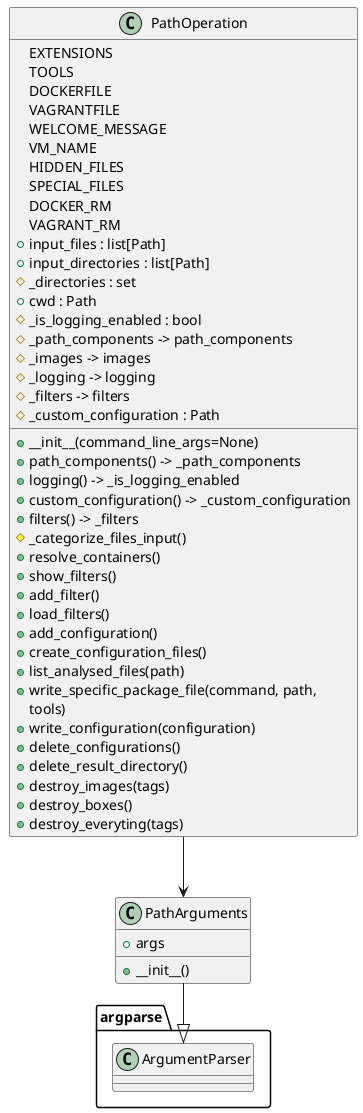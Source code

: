 @startuml

class PathArguments {
+args
+__init__()
}
PathArguments --|> argparse.ArgumentParser

class PathOperation {
EXTENSIONS
TOOLS
DOCKERFILE
VAGRANTFILE
WELCOME_MESSAGE
VM_NAME
HIDDEN_FILES
SPECIAL_FILES
DOCKER_RM
VAGRANT_RM
+input_files : list[Path]
+input_directories : list[Path]
#_directories : set
+cwd : Path
#_is_logging_enabled : bool
#_path_components -> path_components
#_images -> images
#_logging -> logging
#_filters -> filters
#_custom_configuration : Path

+__init__(command_line_args=None)
+path_components() -> _path_components
+logging() -> _is_logging_enabled
+custom_configuration() -> _custom_configuration
+filters() -> _filters
#_categorize_files_input()
+resolve_containers()
+show_filters()
+add_filter()
+load_filters()
+add_configuration()
+create_configuration_files()
+list_analysed_files(path)
+write_specific_package_file(command, path,
tools)
+write_configuration(configuration)
+delete_configurations()
+delete_result_directory()
+destroy_images(tags)
+destroy_boxes()
+destroy_everyting(tags)
}

PathOperation --> PathArguments

' End of path operation package
newpage

interface AbstractProfile {
+{abstract}create_profile()
+{abstract}parse_profile()
}


class SimpleSeccompProfile {
+^create_profile()
+^parse_profile()
}

class CustomizedSeccompProfile {
+^create_profile()
+^parse_profile()
}

class SimpleApparmorProfile {
+^create_profile()
+^parse_profile()
}

class CustomizedApparmorProfile {
+^create_profile()
+^parse_profile()
}

SimpleSeccompProfile ..|> AbstractProfile
CustomizedSeccompProfile ..|> AbstractProfile
SimpleApparmorProfile ..|> AbstractProfile
CustomizedApparmorProfile ..|> AbstractProfile

newpage

abstract class AbstractDockerImageFactory {
APK
APTGET
DNF
YUM
BREW
COMPOSER
GEM
GRADLE
NPM
PIP
STACK
#_image
#_package_manager
+{abstract}__init__(cls_object)
+image() -> _image
+package_manager() -> _package_manager
#_set_package_manager()
+{abstract}create_image(image, allowed_os, version)
+{abstract}create_seccomp_profile()
+{abstract}create_mac_profile()
+{abstract}unix_setup()
}

class ApparmorDockerImageFactory {
SECCOMP
MAC
+^create_image(operation_system,
allowed_os, version=None)
+^create_seccomp_profile()
+^create_mac_profile()
+^unix_setup()
}

class CustomDockerImageFactory {
SECCOMP
MAC
+^create_image(operation_system,
               allowed_os, version=None)
+^create_seccomp_profile()
+^create_mac_profile()
+^unix_setup()
}

interface AbstractProfile

ApparmorDockerImageFactory --|> AbstractDockerImageFactory
CustomDockerImageFactory --|> AbstractDockerImageFactory
AbstractDockerImageFactory --> DirectoryToImageAndTools
AbstractDockerImageFactory ..> AbstractProfile

enum DirectoryToImageAndTools {
CL
CPP
CS
GO
HASKELL
JAVA
JAVASCRIPT
KOTLIN
LUA
OCAML
OPENCL
PHP
PROLOG
PYTHON
RL
RUBY
RUST
SCALA
SMALLTALK
SQL
}

newpage


abstract class AbstractToolset {
RUN
COPY
INSTALL
UPDATE
RECOMMENDS
APT_GET_CLEAN_REGISTRY
APK_CLEAN_REGISTRY
NPM
#_package_manager
#_program_program_package_installer
#_os_tools
#_specific_tools
#_other_commands
+first_tool
+{abstract} __init__(package_manager, program_package_installer, os_tools,
specific_tools, other_commands)
-__add__(other)
-__iter__()
-__next__()
+specific_tools()
+{abstract} specify_tools(tools)
#_update_packages()
#_clean_registry()
#_add_specific_tools()
#_add_other_commands()
+{abstract} install() -> CommandBuilder
}

' Here starts general tools
class GeneralToolset {
}

class CommandBuilder {
#_commands -> str
+__init__(*args)
-__add__(other) -> CommandBuilder
-__str__() -> str
}

GeneralToolset --|> AbstractToolset
AbstractToolset --> CommandBuilder

newpage
' End of Abstract profile along with docker image factory
abstract class AbstractDockerImageFactory

class CommandBuilder {
#_commands -> str
+__init__(*args)
-__add__(other) -> CommandBuilder
-__str__() -> str
}


abstract class AbstractDockerSecurity {
CPP = 'C++'
CS = 'C#'
+enum_directory
+image
+os_tools
+specific_tools
+other_commands
+docker_workdir
+{abstract} __init__()
+convert_directory_to_image(programming_language)
+{abstract} create_image_factory(programming_language)
+{abstract} create_toolset(package_manager, program_package_installer=None,
os_tools=None, specific_tools=None, other_commands=None)
}

class SimpleSecurity {
ALLOWED_OS
PHP
PHP_VERSION
+^create_image_factory(programming_language)
+^create_toolset(package_manager, program_package_installer,
os_tools, specific_tools, other_commands)
}
class CustomizedSecurity {
ALLOWED_OS
+^create_image_factory(programming_language)
+^create_toolset(package_manager, program_package_installer,
os_tools, specific_tools, other_commands)
}

class ResultRetriever {
DOCKER_CP
BRIDGE
DOCKER_DISCONNECT
VAGRANT_SSH
VAGRANT_SCP
RESULT_FILE
SUFFIXES
#_config_creator
+security_results
+portability_results
+highlighter
+__init__(result_highlighter)
#_exec_cmd(cmd, input_cmds, **kwargs),
#_docker_disconnect(programming_language)
+retrieve_docker(path, programming_language)
+retrieve_vagrant(path)
+retrieve()
+perform_filter()
}

class ResultHighlighter {
+user_function -> function
+args -> list
+kwargs -> dict
#_config(*args, **kwargs)
#_highlight(*args, **kwargs)
+highlight()
}

ResultRetriever --> ResultHighlighter


SimpleSecurity --|> AbstractDockerSecurity
CustomizedSecurity --|> AbstractDockerSecurity

class VirtualStarter {
DOCKER_BUILD
DOCKER_CREATE
DOCKER_PRUNE
VAGRANT_BOXES
VAGRANT_DESTROY
VBOXMANAGE_LISTVM
VBOXMANAGE_CONTROLVM
VBOXMANAGE_UNREGISTERVM
#_processes
+directories
+tags
+async log_output(process)
+async create_containers(path, tag)
+async create_box(path)
+async deploy()
+kill_processes()
+prune()
+vagrant_destroy()
}

class ConfigCreator {
LOW
HIGH
POSIX
WINDOWS
+path_components
+images_enum
+docker_conf
+base_image
+image_factory
+profiles
+toolset

+__init__(directories,
image, security_level)
+unroll_path()
+create_configuration()
}
AbstractDockerSecurity ..> AbstractDockerImageFactory
AbstractDockerSecurity ..> AbstractToolset
ConfigCreator ..> AbstractDockerSecurity
ConfigCreator --> PathOperation
ConfigCreator --> CommandBuilder

class RunFacade {
#_path_subsystem -> PathOperation
#_config_subsystem -> ConfigCreator
#_run_subsystem -> VirtualStarter
#_result_subsystem -> ResultRetriever
+async docker_operation()
+async vagrant_operation()
+operation()
+list_filters()
+kill_processes()
+delete_configurations()
}

RunFacade --* ConfigCreator
RunFacade --* PathOperation
RunFacade --* VirtualStarter
RunFacade --* ResultRetriever


@enduml